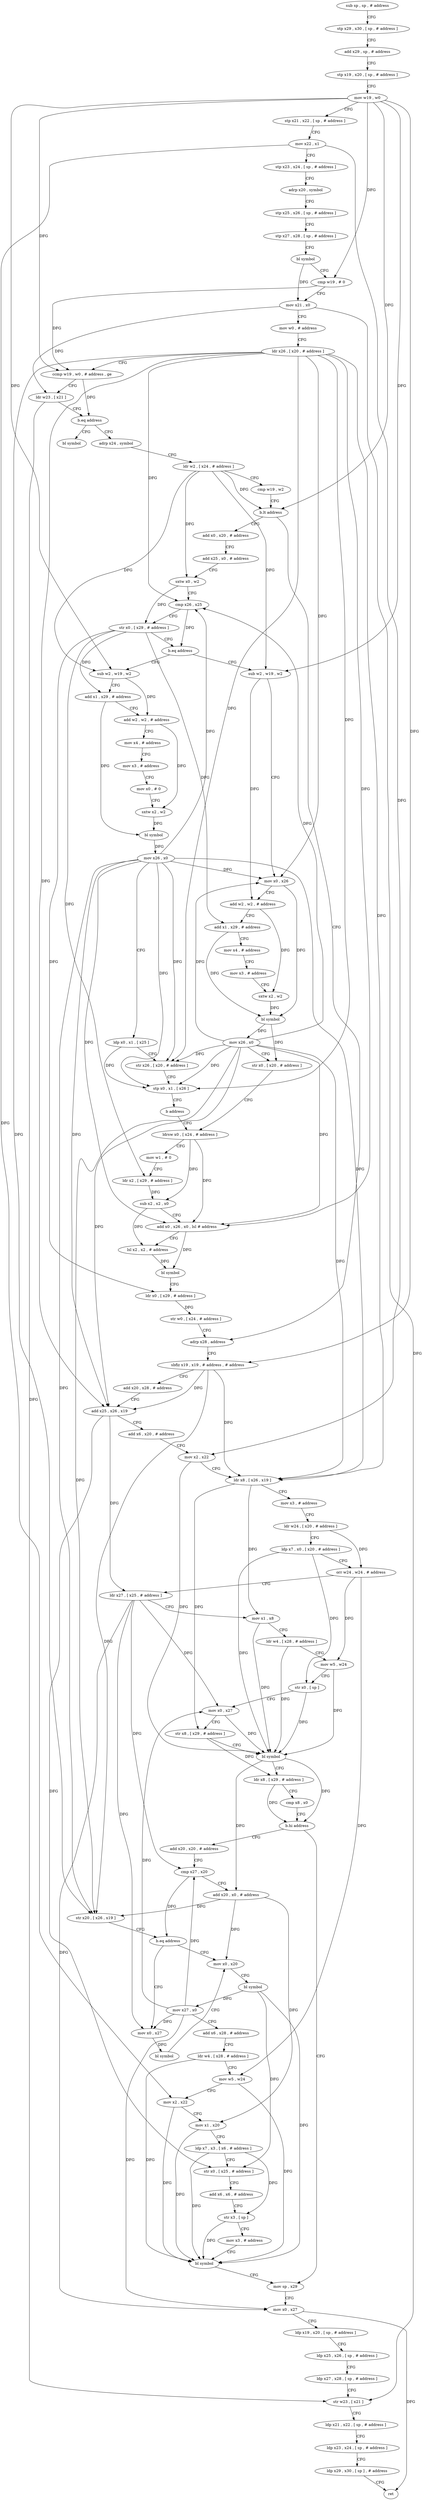 digraph "func" {
"219456" [label = "sub sp , sp , # address" ]
"219460" [label = "stp x29 , x30 , [ sp , # address ]" ]
"219464" [label = "add x29 , sp , # address" ]
"219468" [label = "stp x19 , x20 , [ sp , # address ]" ]
"219472" [label = "mov w19 , w0" ]
"219476" [label = "stp x21 , x22 , [ sp , # address ]" ]
"219480" [label = "mov x22 , x1" ]
"219484" [label = "stp x23 , x24 , [ sp , # address ]" ]
"219488" [label = "adrp x20 , symbol" ]
"219492" [label = "stp x25 , x26 , [ sp , # address ]" ]
"219496" [label = "stp x27 , x28 , [ sp , # address ]" ]
"219500" [label = "bl symbol" ]
"219504" [label = "cmp w19 , # 0" ]
"219508" [label = "mov x21 , x0" ]
"219512" [label = "mov w0 , # address" ]
"219516" [label = "ldr x26 , [ x20 , # address ]" ]
"219520" [label = "ccmp w19 , w0 , # address , ge" ]
"219524" [label = "ldr w23 , [ x21 ]" ]
"219528" [label = "b.eq address" ]
"219916" [label = "bl symbol" ]
"219532" [label = "adrp x24 , symbol" ]
"219536" [label = "ldr w2 , [ x24 , # address ]" ]
"219540" [label = "cmp w19 , w2" ]
"219544" [label = "b.lt address" ]
"219648" [label = "adrp x28 , address" ]
"219548" [label = "add x0 , x20 , # address" ]
"219652" [label = "sbfiz x19 , x19 , # address , # address" ]
"219656" [label = "add x20 , x28 , # address" ]
"219660" [label = "add x25 , x26 , x19" ]
"219664" [label = "add x6 , x20 , # address" ]
"219668" [label = "mov x2 , x22" ]
"219672" [label = "ldr x8 , [ x26 , x19 ]" ]
"219676" [label = "mov x3 , # address" ]
"219680" [label = "ldr w24 , [ x20 , # address ]" ]
"219684" [label = "ldp x7 , x0 , [ x20 , # address ]" ]
"219688" [label = "orr w24 , w24 , # address" ]
"219692" [label = "ldr x27 , [ x25 , # address ]" ]
"219696" [label = "mov x1 , x8" ]
"219700" [label = "ldr w4 , [ x28 , # address ]" ]
"219704" [label = "mov w5 , w24" ]
"219708" [label = "str x0 , [ sp ]" ]
"219712" [label = "mov x0 , x27" ]
"219716" [label = "str x8 , [ x29 , # address ]" ]
"219720" [label = "bl symbol" ]
"219724" [label = "ldr x8 , [ x29 , # address ]" ]
"219728" [label = "cmp x8 , x0" ]
"219732" [label = "b.hi address" ]
"219820" [label = "mov sp , x29" ]
"219736" [label = "add x20 , x20 , # address" ]
"219552" [label = "add x25 , x0 , # address" ]
"219556" [label = "sxtw x0 , w2" ]
"219560" [label = "cmp x26 , x25" ]
"219564" [label = "str x0 , [ x29 , # address ]" ]
"219568" [label = "b.eq address" ]
"219864" [label = "sub w2 , w19 , w2" ]
"219572" [label = "sub w2 , w19 , w2" ]
"219824" [label = "mov x0 , x27" ]
"219828" [label = "ldp x19 , x20 , [ sp , # address ]" ]
"219832" [label = "ldp x25 , x26 , [ sp , # address ]" ]
"219836" [label = "ldp x27 , x28 , [ sp , # address ]" ]
"219840" [label = "str w23 , [ x21 ]" ]
"219844" [label = "ldp x21 , x22 , [ sp , # address ]" ]
"219848" [label = "ldp x23 , x24 , [ sp , # address ]" ]
"219852" [label = "ldp x29 , x30 , [ sp ] , # address" ]
"219856" [label = "ret" ]
"219740" [label = "cmp x27 , x20" ]
"219744" [label = "add x20 , x0 , # address" ]
"219748" [label = "str x20 , [ x26 , x19 ]" ]
"219752" [label = "b.eq address" ]
"219764" [label = "mov x0 , x20" ]
"219756" [label = "mov x0 , x27" ]
"219868" [label = "add x1 , x29 , # address" ]
"219872" [label = "add w2 , w2 , # address" ]
"219876" [label = "mov x4 , # address" ]
"219880" [label = "mov x3 , # address" ]
"219884" [label = "mov x0 , # 0" ]
"219888" [label = "sxtw x2 , w2" ]
"219892" [label = "bl symbol" ]
"219896" [label = "mov x26 , x0" ]
"219900" [label = "ldp x0 , x1 , [ x25 ]" ]
"219904" [label = "str x26 , [ x20 , # address ]" ]
"219908" [label = "stp x0 , x1 , [ x26 ]" ]
"219912" [label = "b address" ]
"219612" [label = "ldrsw x0 , [ x24 , # address ]" ]
"219576" [label = "mov x0 , x26" ]
"219580" [label = "add w2 , w2 , # address" ]
"219584" [label = "add x1 , x29 , # address" ]
"219588" [label = "mov x4 , # address" ]
"219592" [label = "mov x3 , # address" ]
"219596" [label = "sxtw x2 , w2" ]
"219600" [label = "bl symbol" ]
"219604" [label = "mov x26 , x0" ]
"219608" [label = "str x0 , [ x20 , # address ]" ]
"219768" [label = "bl symbol" ]
"219772" [label = "mov x27 , x0" ]
"219776" [label = "add x6 , x28 , # address" ]
"219780" [label = "ldr w4 , [ x28 , # address ]" ]
"219784" [label = "mov w5 , w24" ]
"219788" [label = "mov x2 , x22" ]
"219792" [label = "mov x1 , x20" ]
"219796" [label = "ldp x7 , x3 , [ x6 , # address ]" ]
"219800" [label = "str x0 , [ x25 , # address ]" ]
"219804" [label = "add x6 , x6 , # address" ]
"219808" [label = "str x3 , [ sp ]" ]
"219812" [label = "mov x3 , # address" ]
"219816" [label = "bl symbol" ]
"219760" [label = "bl symbol" ]
"219616" [label = "mov w1 , # 0" ]
"219620" [label = "ldr x2 , [ x29 , # address ]" ]
"219624" [label = "sub x2 , x2 , x0" ]
"219628" [label = "add x0 , x26 , x0 , lsl # address" ]
"219632" [label = "lsl x2 , x2 , # address" ]
"219636" [label = "bl symbol" ]
"219640" [label = "ldr x0 , [ x29 , # address ]" ]
"219644" [label = "str w0 , [ x24 , # address ]" ]
"219456" -> "219460" [ label = "CFG" ]
"219460" -> "219464" [ label = "CFG" ]
"219464" -> "219468" [ label = "CFG" ]
"219468" -> "219472" [ label = "CFG" ]
"219472" -> "219476" [ label = "CFG" ]
"219472" -> "219504" [ label = "DFG" ]
"219472" -> "219520" [ label = "DFG" ]
"219472" -> "219544" [ label = "DFG" ]
"219472" -> "219652" [ label = "DFG" ]
"219472" -> "219864" [ label = "DFG" ]
"219472" -> "219572" [ label = "DFG" ]
"219476" -> "219480" [ label = "CFG" ]
"219480" -> "219484" [ label = "CFG" ]
"219480" -> "219668" [ label = "DFG" ]
"219480" -> "219788" [ label = "DFG" ]
"219484" -> "219488" [ label = "CFG" ]
"219488" -> "219492" [ label = "CFG" ]
"219492" -> "219496" [ label = "CFG" ]
"219496" -> "219500" [ label = "CFG" ]
"219500" -> "219504" [ label = "CFG" ]
"219500" -> "219508" [ label = "DFG" ]
"219504" -> "219508" [ label = "CFG" ]
"219504" -> "219520" [ label = "DFG" ]
"219508" -> "219512" [ label = "CFG" ]
"219508" -> "219524" [ label = "DFG" ]
"219508" -> "219840" [ label = "DFG" ]
"219512" -> "219516" [ label = "CFG" ]
"219516" -> "219520" [ label = "CFG" ]
"219516" -> "219660" [ label = "DFG" ]
"219516" -> "219672" [ label = "DFG" ]
"219516" -> "219560" [ label = "DFG" ]
"219516" -> "219748" [ label = "DFG" ]
"219516" -> "219904" [ label = "DFG" ]
"219516" -> "219908" [ label = "DFG" ]
"219516" -> "219576" [ label = "DFG" ]
"219516" -> "219628" [ label = "DFG" ]
"219520" -> "219524" [ label = "CFG" ]
"219520" -> "219528" [ label = "DFG" ]
"219524" -> "219528" [ label = "CFG" ]
"219524" -> "219840" [ label = "DFG" ]
"219528" -> "219916" [ label = "CFG" ]
"219528" -> "219532" [ label = "CFG" ]
"219532" -> "219536" [ label = "CFG" ]
"219536" -> "219540" [ label = "CFG" ]
"219536" -> "219544" [ label = "DFG" ]
"219536" -> "219556" [ label = "DFG" ]
"219536" -> "219864" [ label = "DFG" ]
"219536" -> "219572" [ label = "DFG" ]
"219540" -> "219544" [ label = "CFG" ]
"219544" -> "219648" [ label = "CFG" ]
"219544" -> "219548" [ label = "CFG" ]
"219648" -> "219652" [ label = "CFG" ]
"219548" -> "219552" [ label = "CFG" ]
"219652" -> "219656" [ label = "CFG" ]
"219652" -> "219660" [ label = "DFG" ]
"219652" -> "219672" [ label = "DFG" ]
"219652" -> "219748" [ label = "DFG" ]
"219656" -> "219660" [ label = "CFG" ]
"219660" -> "219664" [ label = "CFG" ]
"219660" -> "219692" [ label = "DFG" ]
"219660" -> "219800" [ label = "DFG" ]
"219664" -> "219668" [ label = "CFG" ]
"219668" -> "219672" [ label = "CFG" ]
"219668" -> "219720" [ label = "DFG" ]
"219672" -> "219676" [ label = "CFG" ]
"219672" -> "219696" [ label = "DFG" ]
"219672" -> "219716" [ label = "DFG" ]
"219676" -> "219680" [ label = "CFG" ]
"219680" -> "219684" [ label = "CFG" ]
"219680" -> "219688" [ label = "DFG" ]
"219684" -> "219688" [ label = "CFG" ]
"219684" -> "219720" [ label = "DFG" ]
"219684" -> "219708" [ label = "DFG" ]
"219688" -> "219692" [ label = "CFG" ]
"219688" -> "219704" [ label = "DFG" ]
"219688" -> "219784" [ label = "DFG" ]
"219692" -> "219696" [ label = "CFG" ]
"219692" -> "219712" [ label = "DFG" ]
"219692" -> "219824" [ label = "DFG" ]
"219692" -> "219740" [ label = "DFG" ]
"219692" -> "219756" [ label = "DFG" ]
"219696" -> "219700" [ label = "CFG" ]
"219696" -> "219720" [ label = "DFG" ]
"219700" -> "219704" [ label = "CFG" ]
"219700" -> "219720" [ label = "DFG" ]
"219704" -> "219708" [ label = "CFG" ]
"219704" -> "219720" [ label = "DFG" ]
"219708" -> "219712" [ label = "CFG" ]
"219708" -> "219720" [ label = "DFG" ]
"219712" -> "219716" [ label = "CFG" ]
"219712" -> "219720" [ label = "DFG" ]
"219716" -> "219720" [ label = "CFG" ]
"219716" -> "219724" [ label = "DFG" ]
"219720" -> "219724" [ label = "CFG" ]
"219720" -> "219732" [ label = "DFG" ]
"219720" -> "219744" [ label = "DFG" ]
"219724" -> "219728" [ label = "CFG" ]
"219724" -> "219732" [ label = "DFG" ]
"219728" -> "219732" [ label = "CFG" ]
"219732" -> "219820" [ label = "CFG" ]
"219732" -> "219736" [ label = "CFG" ]
"219820" -> "219824" [ label = "CFG" ]
"219736" -> "219740" [ label = "CFG" ]
"219552" -> "219556" [ label = "CFG" ]
"219556" -> "219560" [ label = "CFG" ]
"219556" -> "219564" [ label = "DFG" ]
"219560" -> "219564" [ label = "CFG" ]
"219560" -> "219568" [ label = "DFG" ]
"219564" -> "219568" [ label = "CFG" ]
"219564" -> "219620" [ label = "DFG" ]
"219564" -> "219640" [ label = "DFG" ]
"219564" -> "219868" [ label = "DFG" ]
"219564" -> "219584" [ label = "DFG" ]
"219568" -> "219864" [ label = "CFG" ]
"219568" -> "219572" [ label = "CFG" ]
"219864" -> "219868" [ label = "CFG" ]
"219864" -> "219872" [ label = "DFG" ]
"219572" -> "219576" [ label = "CFG" ]
"219572" -> "219580" [ label = "DFG" ]
"219824" -> "219828" [ label = "CFG" ]
"219824" -> "219856" [ label = "DFG" ]
"219828" -> "219832" [ label = "CFG" ]
"219832" -> "219836" [ label = "CFG" ]
"219836" -> "219840" [ label = "CFG" ]
"219840" -> "219844" [ label = "CFG" ]
"219844" -> "219848" [ label = "CFG" ]
"219848" -> "219852" [ label = "CFG" ]
"219852" -> "219856" [ label = "CFG" ]
"219740" -> "219744" [ label = "CFG" ]
"219740" -> "219752" [ label = "DFG" ]
"219744" -> "219748" [ label = "DFG" ]
"219744" -> "219764" [ label = "DFG" ]
"219744" -> "219792" [ label = "DFG" ]
"219748" -> "219752" [ label = "CFG" ]
"219752" -> "219764" [ label = "CFG" ]
"219752" -> "219756" [ label = "CFG" ]
"219764" -> "219768" [ label = "CFG" ]
"219756" -> "219760" [ label = "DFG" ]
"219868" -> "219872" [ label = "CFG" ]
"219868" -> "219892" [ label = "DFG" ]
"219872" -> "219876" [ label = "CFG" ]
"219872" -> "219888" [ label = "DFG" ]
"219876" -> "219880" [ label = "CFG" ]
"219880" -> "219884" [ label = "CFG" ]
"219884" -> "219888" [ label = "CFG" ]
"219888" -> "219892" [ label = "DFG" ]
"219892" -> "219896" [ label = "DFG" ]
"219896" -> "219900" [ label = "CFG" ]
"219896" -> "219560" [ label = "DFG" ]
"219896" -> "219660" [ label = "DFG" ]
"219896" -> "219672" [ label = "DFG" ]
"219896" -> "219748" [ label = "DFG" ]
"219896" -> "219904" [ label = "DFG" ]
"219896" -> "219908" [ label = "DFG" ]
"219896" -> "219576" [ label = "DFG" ]
"219896" -> "219628" [ label = "DFG" ]
"219900" -> "219904" [ label = "CFG" ]
"219900" -> "219908" [ label = "DFG" ]
"219904" -> "219908" [ label = "CFG" ]
"219908" -> "219912" [ label = "CFG" ]
"219912" -> "219612" [ label = "CFG" ]
"219612" -> "219616" [ label = "CFG" ]
"219612" -> "219624" [ label = "DFG" ]
"219612" -> "219628" [ label = "DFG" ]
"219576" -> "219580" [ label = "CFG" ]
"219576" -> "219600" [ label = "DFG" ]
"219580" -> "219584" [ label = "CFG" ]
"219580" -> "219596" [ label = "DFG" ]
"219584" -> "219588" [ label = "CFG" ]
"219584" -> "219600" [ label = "DFG" ]
"219588" -> "219592" [ label = "CFG" ]
"219592" -> "219596" [ label = "CFG" ]
"219596" -> "219600" [ label = "DFG" ]
"219600" -> "219604" [ label = "DFG" ]
"219600" -> "219608" [ label = "DFG" ]
"219604" -> "219608" [ label = "CFG" ]
"219604" -> "219560" [ label = "DFG" ]
"219604" -> "219904" [ label = "DFG" ]
"219604" -> "219576" [ label = "DFG" ]
"219604" -> "219660" [ label = "DFG" ]
"219604" -> "219672" [ label = "DFG" ]
"219604" -> "219748" [ label = "DFG" ]
"219604" -> "219908" [ label = "DFG" ]
"219604" -> "219628" [ label = "DFG" ]
"219608" -> "219612" [ label = "CFG" ]
"219768" -> "219772" [ label = "DFG" ]
"219768" -> "219800" [ label = "DFG" ]
"219768" -> "219816" [ label = "DFG" ]
"219772" -> "219776" [ label = "CFG" ]
"219772" -> "219712" [ label = "DFG" ]
"219772" -> "219824" [ label = "DFG" ]
"219772" -> "219740" [ label = "DFG" ]
"219772" -> "219756" [ label = "DFG" ]
"219776" -> "219780" [ label = "CFG" ]
"219780" -> "219784" [ label = "CFG" ]
"219780" -> "219816" [ label = "DFG" ]
"219784" -> "219788" [ label = "CFG" ]
"219784" -> "219816" [ label = "DFG" ]
"219788" -> "219792" [ label = "CFG" ]
"219788" -> "219816" [ label = "DFG" ]
"219792" -> "219796" [ label = "CFG" ]
"219792" -> "219816" [ label = "DFG" ]
"219796" -> "219800" [ label = "CFG" ]
"219796" -> "219816" [ label = "DFG" ]
"219796" -> "219808" [ label = "DFG" ]
"219800" -> "219804" [ label = "CFG" ]
"219804" -> "219808" [ label = "CFG" ]
"219808" -> "219812" [ label = "CFG" ]
"219808" -> "219816" [ label = "DFG" ]
"219812" -> "219816" [ label = "CFG" ]
"219816" -> "219820" [ label = "CFG" ]
"219760" -> "219764" [ label = "CFG" ]
"219616" -> "219620" [ label = "CFG" ]
"219620" -> "219624" [ label = "DFG" ]
"219624" -> "219628" [ label = "CFG" ]
"219624" -> "219632" [ label = "DFG" ]
"219628" -> "219632" [ label = "CFG" ]
"219628" -> "219636" [ label = "DFG" ]
"219632" -> "219636" [ label = "DFG" ]
"219636" -> "219640" [ label = "CFG" ]
"219640" -> "219644" [ label = "DFG" ]
"219644" -> "219648" [ label = "CFG" ]
}
